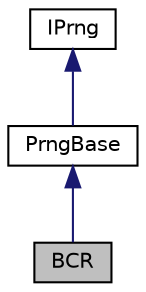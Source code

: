 digraph "BCR"
{
 // LATEX_PDF_SIZE
  edge [fontname="Helvetica",fontsize="10",labelfontname="Helvetica",labelfontsize="10"];
  node [fontname="Helvetica",fontsize="10",shape=record];
  Node1 [label="BCR",height=0.2,width=0.4,color="black", fillcolor="grey75", style="filled", fontcolor="black",tooltip="An implementation of a Block cipher Counter mode PRNG."];
  Node2 -> Node1 [dir="back",color="midnightblue",fontsize="10",style="solid",fontname="Helvetica"];
  Node2 [label="PrngBase",height=0.2,width=0.4,color="black", fillcolor="white", style="filled",URL="$class_prng_base.html",tooltip="The PRNG base class; this is not an operable class"];
  Node3 -> Node2 [dir="back",color="midnightblue",fontsize="10",style="solid",fontname="Helvetica"];
  Node3 [label="IPrng",height=0.2,width=0.4,color="black", fillcolor="white", style="filled",URL="$class_i_prng.html",tooltip="The PRNG virtual interface class."];
}
